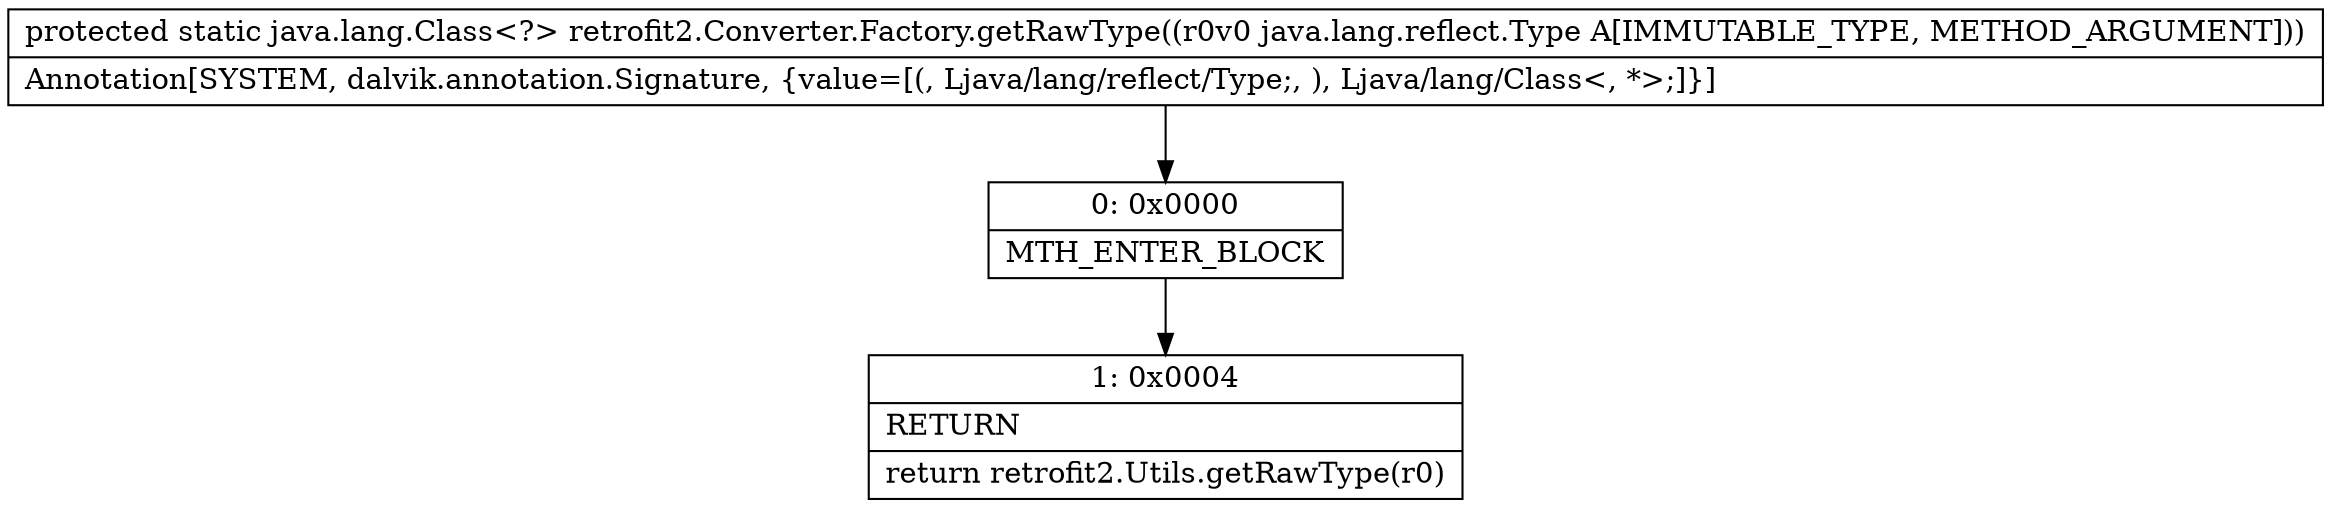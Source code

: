 digraph "CFG forretrofit2.Converter.Factory.getRawType(Ljava\/lang\/reflect\/Type;)Ljava\/lang\/Class;" {
Node_0 [shape=record,label="{0\:\ 0x0000|MTH_ENTER_BLOCK\l}"];
Node_1 [shape=record,label="{1\:\ 0x0004|RETURN\l|return retrofit2.Utils.getRawType(r0)\l}"];
MethodNode[shape=record,label="{protected static java.lang.Class\<?\> retrofit2.Converter.Factory.getRawType((r0v0 java.lang.reflect.Type A[IMMUTABLE_TYPE, METHOD_ARGUMENT]))  | Annotation[SYSTEM, dalvik.annotation.Signature, \{value=[(, Ljava\/lang\/reflect\/Type;, ), Ljava\/lang\/Class\<, *\>;]\}]\l}"];
MethodNode -> Node_0;
Node_0 -> Node_1;
}

